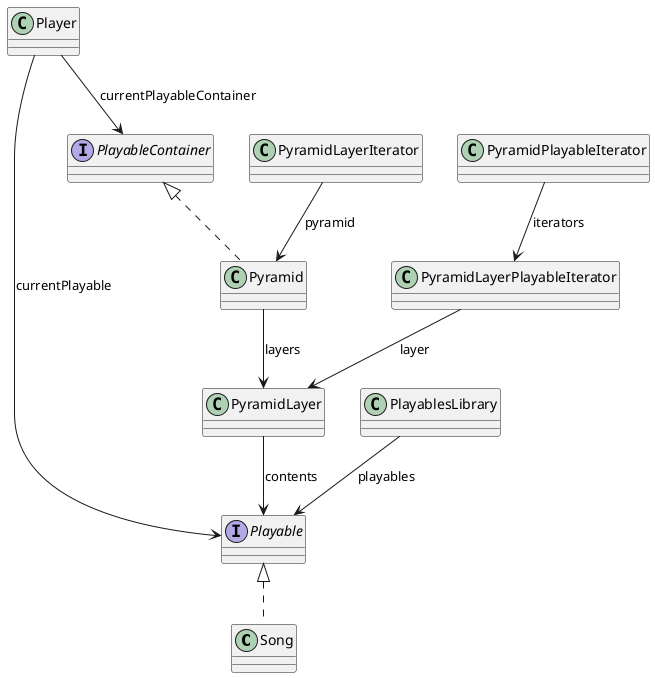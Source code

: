 @startuml Klassediagram for plan

class Song implements Playable

interface Playable

interface PlayableContainer

' abstract class PlayableContainer implements Playable

' class Album extends PlayableContainer

class PyramidLayer {
    ' extends PlayableContainer?
    ' List<Playable> contents
}

class Pyramid implements PlayableContainer {
    ' List<PyramidLayer> layers

    ' Song getNextSong()
}

class Player {
    ' Playable currentPlayable
    

    ' void next()
}

class PyramidLayerIterator

class PyramidLayerPlayableIterator

class PyramidPlayableIterator

class PlayablesLibrary


Pyramid --> PyramidLayer : "layers"
PyramidLayer --> Playable : "contents"
Player --> Playable : "currentPlayable"
Player --> PlayableContainer : "currentPlayableContainer"
PyramidPlayableIterator --> PyramidLayerPlayableIterator : "iterators"
PyramidLayerPlayableIterator --> PyramidLayer : "layer"
PyramidLayerIterator --> Pyramid : "pyramid"
PlayablesLibrary --> Playable : "playables"


@enduml
